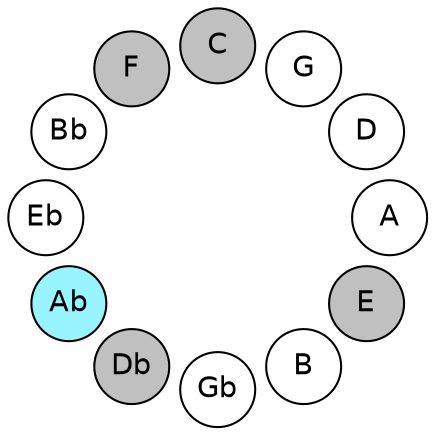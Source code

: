 
graph {

layout = circo;
mindist = .1

node [shape = circle, fontname = Helvetica, margin = 0, style = filled]
edge [style=invis]

subgraph 1 {
	E -- B -- Gb -- Db -- Ab -- Eb -- Bb -- F -- C -- G -- D -- A -- E
}

E [fillcolor = gray];
B [fillcolor = white];
Gb [fillcolor = white];
Db [fillcolor = gray];
Ab [fillcolor = cadetblue1];
Eb [fillcolor = white];
Bb [fillcolor = white];
F [fillcolor = gray];
C [fillcolor = gray];
G [fillcolor = white];
D [fillcolor = white];
A [fillcolor = white];
}
